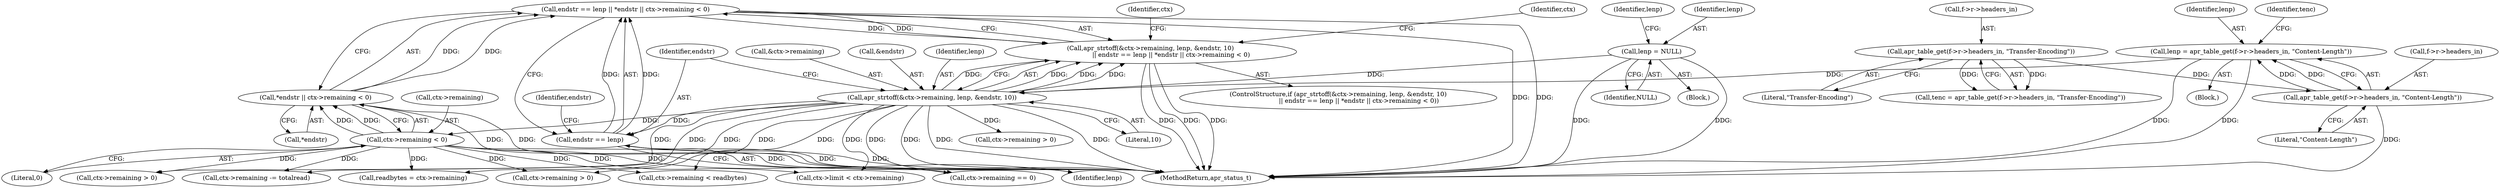 digraph "0_httpd_e427c41257957b57036d5a549b260b6185d1dd73@API" {
"1000307" [label="(Call,endstr == lenp || *endstr || ctx->remaining < 0)"];
"1000308" [label="(Call,endstr == lenp)"];
"1000298" [label="(Call,apr_strtoff(&ctx->remaining, lenp, &endstr, 10))"];
"1000284" [label="(Call,lenp = NULL)"];
"1000234" [label="(Call,lenp = apr_table_get(f->r->headers_in, \"Content-Length\"))"];
"1000236" [label="(Call,apr_table_get(f->r->headers_in, \"Content-Length\"))"];
"1000227" [label="(Call,apr_table_get(f->r->headers_in, \"Transfer-Encoding\"))"];
"1000311" [label="(Call,*endstr || ctx->remaining < 0)"];
"1000314" [label="(Call,ctx->remaining < 0)"];
"1000297" [label="(Call,apr_strtoff(&ctx->remaining, lenp, &endstr, 10)\n                     || endstr == lenp || *endstr || ctx->remaining < 0)"];
"1000285" [label="(Identifier,lenp)"];
"1000242" [label="(Literal,\"Content-Length\")"];
"1000236" [label="(Call,apr_table_get(f->r->headers_in, \"Content-Length\"))"];
"1000307" [label="(Call,endstr == lenp || *endstr || ctx->remaining < 0)"];
"1000779" [label="(Call,ctx->remaining > 0)"];
"1000330" [label="(Identifier,ctx)"];
"1000315" [label="(Call,ctx->remaining)"];
"1000311" [label="(Call,*endstr || ctx->remaining < 0)"];
"1000314" [label="(Call,ctx->remaining < 0)"];
"1000297" [label="(Call,apr_strtoff(&ctx->remaining, lenp, &endstr, 10)\n                     || endstr == lenp || *endstr || ctx->remaining < 0)"];
"1000332" [label="(Call,ctx->limit < ctx->remaining)"];
"1000303" [label="(Identifier,lenp)"];
"1000284" [label="(Call,lenp = NULL)"];
"1000225" [label="(Call,tenc = apr_table_get(f->r->headers_in, \"Transfer-Encoding\"))"];
"1000318" [label="(Literal,0)"];
"1000694" [label="(Call,readbytes = ctx->remaining)"];
"1000286" [label="(Identifier,NULL)"];
"1000742" [label="(Call,ctx->remaining > 0)"];
"1000688" [label="(Call,ctx->remaining < readbytes)"];
"1000309" [label="(Identifier,endstr)"];
"1000308" [label="(Call,endstr == lenp)"];
"1000298" [label="(Call,apr_strtoff(&ctx->remaining, lenp, &endstr, 10))"];
"1000312" [label="(Call,*endstr)"];
"1000299" [label="(Call,&ctx->remaining)"];
"1000245" [label="(Block,)"];
"1000237" [label="(Call,f->r->headers_in)"];
"1000304" [label="(Call,&endstr)"];
"1000322" [label="(Identifier,ctx)"];
"1000235" [label="(Identifier,lenp)"];
"1000228" [label="(Call,f->r->headers_in)"];
"1000233" [label="(Literal,\"Transfer-Encoding\")"];
"1000244" [label="(Identifier,tenc)"];
"1000822" [label="(Call,ctx->remaining == 0)"];
"1000179" [label="(Block,)"];
"1000306" [label="(Literal,10)"];
"1000288" [label="(Identifier,lenp)"];
"1000313" [label="(Identifier,endstr)"];
"1000234" [label="(Call,lenp = apr_table_get(f->r->headers_in, \"Content-Length\"))"];
"1000910" [label="(MethodReturn,apr_status_t)"];
"1000389" [label="(Call,ctx->remaining > 0)"];
"1000310" [label="(Identifier,lenp)"];
"1000773" [label="(Call,ctx->remaining -= totalread)"];
"1000227" [label="(Call,apr_table_get(f->r->headers_in, \"Transfer-Encoding\"))"];
"1000296" [label="(ControlStructure,if (apr_strtoff(&ctx->remaining, lenp, &endstr, 10)\n                     || endstr == lenp || *endstr || ctx->remaining < 0))"];
"1000307" -> "1000297"  [label="AST: "];
"1000307" -> "1000308"  [label="CFG: "];
"1000307" -> "1000311"  [label="CFG: "];
"1000308" -> "1000307"  [label="AST: "];
"1000311" -> "1000307"  [label="AST: "];
"1000297" -> "1000307"  [label="CFG: "];
"1000307" -> "1000910"  [label="DDG: "];
"1000307" -> "1000910"  [label="DDG: "];
"1000307" -> "1000297"  [label="DDG: "];
"1000307" -> "1000297"  [label="DDG: "];
"1000308" -> "1000307"  [label="DDG: "];
"1000308" -> "1000307"  [label="DDG: "];
"1000311" -> "1000307"  [label="DDG: "];
"1000311" -> "1000307"  [label="DDG: "];
"1000308" -> "1000310"  [label="CFG: "];
"1000309" -> "1000308"  [label="AST: "];
"1000310" -> "1000308"  [label="AST: "];
"1000313" -> "1000308"  [label="CFG: "];
"1000308" -> "1000910"  [label="DDG: "];
"1000308" -> "1000910"  [label="DDG: "];
"1000298" -> "1000308"  [label="DDG: "];
"1000298" -> "1000297"  [label="AST: "];
"1000298" -> "1000306"  [label="CFG: "];
"1000299" -> "1000298"  [label="AST: "];
"1000303" -> "1000298"  [label="AST: "];
"1000304" -> "1000298"  [label="AST: "];
"1000306" -> "1000298"  [label="AST: "];
"1000309" -> "1000298"  [label="CFG: "];
"1000297" -> "1000298"  [label="CFG: "];
"1000298" -> "1000910"  [label="DDG: "];
"1000298" -> "1000910"  [label="DDG: "];
"1000298" -> "1000910"  [label="DDG: "];
"1000298" -> "1000297"  [label="DDG: "];
"1000298" -> "1000297"  [label="DDG: "];
"1000298" -> "1000297"  [label="DDG: "];
"1000298" -> "1000297"  [label="DDG: "];
"1000284" -> "1000298"  [label="DDG: "];
"1000234" -> "1000298"  [label="DDG: "];
"1000298" -> "1000314"  [label="DDG: "];
"1000298" -> "1000332"  [label="DDG: "];
"1000298" -> "1000389"  [label="DDG: "];
"1000298" -> "1000688"  [label="DDG: "];
"1000298" -> "1000694"  [label="DDG: "];
"1000298" -> "1000742"  [label="DDG: "];
"1000298" -> "1000773"  [label="DDG: "];
"1000298" -> "1000779"  [label="DDG: "];
"1000298" -> "1000822"  [label="DDG: "];
"1000284" -> "1000245"  [label="AST: "];
"1000284" -> "1000286"  [label="CFG: "];
"1000285" -> "1000284"  [label="AST: "];
"1000286" -> "1000284"  [label="AST: "];
"1000288" -> "1000284"  [label="CFG: "];
"1000284" -> "1000910"  [label="DDG: "];
"1000284" -> "1000910"  [label="DDG: "];
"1000234" -> "1000179"  [label="AST: "];
"1000234" -> "1000236"  [label="CFG: "];
"1000235" -> "1000234"  [label="AST: "];
"1000236" -> "1000234"  [label="AST: "];
"1000244" -> "1000234"  [label="CFG: "];
"1000234" -> "1000910"  [label="DDG: "];
"1000234" -> "1000910"  [label="DDG: "];
"1000236" -> "1000234"  [label="DDG: "];
"1000236" -> "1000234"  [label="DDG: "];
"1000236" -> "1000242"  [label="CFG: "];
"1000237" -> "1000236"  [label="AST: "];
"1000242" -> "1000236"  [label="AST: "];
"1000236" -> "1000910"  [label="DDG: "];
"1000227" -> "1000236"  [label="DDG: "];
"1000227" -> "1000225"  [label="AST: "];
"1000227" -> "1000233"  [label="CFG: "];
"1000228" -> "1000227"  [label="AST: "];
"1000233" -> "1000227"  [label="AST: "];
"1000225" -> "1000227"  [label="CFG: "];
"1000227" -> "1000225"  [label="DDG: "];
"1000227" -> "1000225"  [label="DDG: "];
"1000311" -> "1000312"  [label="CFG: "];
"1000311" -> "1000314"  [label="CFG: "];
"1000312" -> "1000311"  [label="AST: "];
"1000314" -> "1000311"  [label="AST: "];
"1000311" -> "1000910"  [label="DDG: "];
"1000311" -> "1000910"  [label="DDG: "];
"1000314" -> "1000311"  [label="DDG: "];
"1000314" -> "1000311"  [label="DDG: "];
"1000314" -> "1000318"  [label="CFG: "];
"1000315" -> "1000314"  [label="AST: "];
"1000318" -> "1000314"  [label="AST: "];
"1000314" -> "1000910"  [label="DDG: "];
"1000314" -> "1000332"  [label="DDG: "];
"1000314" -> "1000389"  [label="DDG: "];
"1000314" -> "1000688"  [label="DDG: "];
"1000314" -> "1000694"  [label="DDG: "];
"1000314" -> "1000742"  [label="DDG: "];
"1000314" -> "1000773"  [label="DDG: "];
"1000314" -> "1000822"  [label="DDG: "];
"1000297" -> "1000296"  [label="AST: "];
"1000322" -> "1000297"  [label="CFG: "];
"1000330" -> "1000297"  [label="CFG: "];
"1000297" -> "1000910"  [label="DDG: "];
"1000297" -> "1000910"  [label="DDG: "];
"1000297" -> "1000910"  [label="DDG: "];
}
